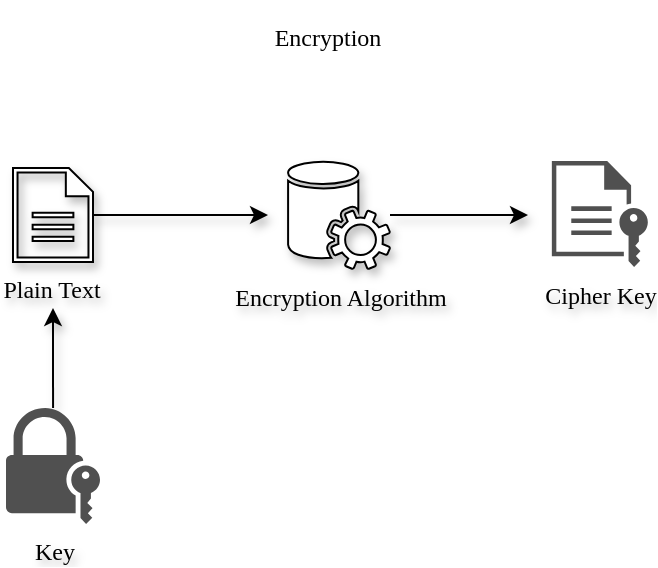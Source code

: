 <mxfile version="24.4.13" type="github">
  <diagram name="Page-1" id="lVVIpgupK-PIvKLfUxny">
    <mxGraphModel dx="2019" dy="1193" grid="1" gridSize="10" guides="1" tooltips="1" connect="1" arrows="1" fold="1" page="1" pageScale="1" pageWidth="850" pageHeight="1100" math="0" shadow="0">
      <root>
        <mxCell id="0" />
        <mxCell id="1" parent="0" />
        <mxCell id="pYI76LsW9N78SmzZ6hwn-1" style="edgeStyle=orthogonalEdgeStyle;rounded=0;orthogonalLoop=1;jettySize=auto;html=1;shadow=1;backgroundOutline=0;labelBackgroundColor=none;textShadow=1;" edge="1" parent="1">
          <mxGeometry relative="1" as="geometry">
            <mxPoint x="282.5" y="700" as="targetPoint" />
            <mxPoint x="282.52" y="750" as="sourcePoint" />
          </mxGeometry>
        </mxCell>
        <mxCell id="pYI76LsW9N78SmzZ6hwn-2" style="edgeStyle=orthogonalEdgeStyle;rounded=0;orthogonalLoop=1;jettySize=auto;html=1;shadow=1;backgroundOutline=0;labelBackgroundColor=none;textShadow=1;" edge="1" parent="1" source="pYI76LsW9N78SmzZ6hwn-3">
          <mxGeometry relative="1" as="geometry">
            <mxPoint x="390" y="653.5" as="targetPoint" />
          </mxGeometry>
        </mxCell>
        <mxCell id="pYI76LsW9N78SmzZ6hwn-3" value="&lt;font face=&quot;JetBrains Mono&quot;&gt;Plain Text&amp;nbsp;&lt;/font&gt;" style="sketch=0;pointerEvents=1;shadow=1;dashed=0;html=1;labelPosition=center;verticalLabelPosition=bottom;verticalAlign=top;outlineConnect=0;align=center;shape=mxgraph.office.concepts.document;backgroundOutline=0;labelBackgroundColor=none;textShadow=1;" vertex="1" parent="1">
          <mxGeometry x="262.5" y="630" width="40" height="47" as="geometry" />
        </mxCell>
        <mxCell id="pYI76LsW9N78SmzZ6hwn-4" style="edgeStyle=orthogonalEdgeStyle;rounded=0;orthogonalLoop=1;jettySize=auto;html=1;shadow=1;backgroundOutline=0;labelBackgroundColor=none;textShadow=1;" edge="1" parent="1" source="pYI76LsW9N78SmzZ6hwn-5">
          <mxGeometry relative="1" as="geometry">
            <mxPoint x="520" y="653.5" as="targetPoint" />
          </mxGeometry>
        </mxCell>
        <mxCell id="pYI76LsW9N78SmzZ6hwn-5" value="&lt;font face=&quot;JetBrains Mono&quot;&gt;Encryption Algorithm&lt;/font&gt;" style="sketch=0;pointerEvents=1;shadow=1;dashed=0;html=1;labelPosition=center;verticalLabelPosition=bottom;verticalAlign=top;outlineConnect=0;align=center;shape=mxgraph.office.services.central_management_service;backgroundOutline=0;labelBackgroundColor=none;textShadow=1;" vertex="1" parent="1">
          <mxGeometry x="400" y="626.5" width="51" height="54" as="geometry" />
        </mxCell>
        <mxCell id="pYI76LsW9N78SmzZ6hwn-6" value="&lt;font face=&quot;JetBrains Mono&quot;&gt;Encryption&lt;/font&gt;" style="text;html=1;align=center;verticalAlign=middle;whiteSpace=wrap;rounded=0;shadow=1;backgroundOutline=0;labelBackgroundColor=none;" vertex="1" parent="1">
          <mxGeometry x="390" y="550" width="60" height="30" as="geometry" />
        </mxCell>
        <mxCell id="pYI76LsW9N78SmzZ6hwn-7" value="&lt;font face=&quot;JetBrains Mono&quot;&gt;Key&lt;/font&gt;" style="sketch=0;pointerEvents=1;shadow=0;dashed=0;html=1;strokeColor=none;fillColor=#505050;labelPosition=center;verticalLabelPosition=bottom;verticalAlign=top;outlineConnect=0;align=center;shape=mxgraph.office.security.lock_with_key_security;textShadow=1;" vertex="1" parent="1">
          <mxGeometry x="259" y="750" width="47" height="58" as="geometry" />
        </mxCell>
        <mxCell id="pYI76LsW9N78SmzZ6hwn-8" value="&lt;font face=&quot;JetBrains Mono&quot;&gt;Cipher Key&lt;/font&gt;" style="sketch=0;pointerEvents=1;shadow=0;dashed=0;html=1;strokeColor=none;fillColor=#505050;labelPosition=center;verticalLabelPosition=bottom;verticalAlign=top;outlineConnect=0;align=center;shape=mxgraph.office.concepts.file_key;textShadow=1;" vertex="1" parent="1">
          <mxGeometry x="531.92" y="626.5" width="48" height="53" as="geometry" />
        </mxCell>
      </root>
    </mxGraphModel>
  </diagram>
</mxfile>
